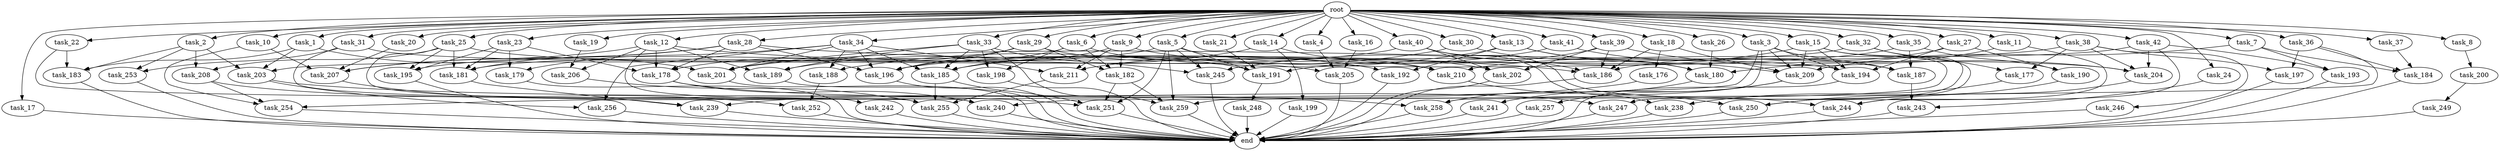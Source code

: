 digraph G {
  task_8 [size="102.400000"];
  task_239 [size="148605868441.600006"];
  task_252 [size="11166914969.600000"];
  task_189 [size="86758339379.200012"];
  task_17 [size="102.400000"];
  task_204 [size="252544077004.800018"];
  task_242 [size="13743895347.200001"];
  task_35 [size="102.400000"];
  task_26 [size="102.400000"];
  task_15 [size="102.400000"];
  task_178 [size="154618822656.000000"];
  task_251 [size="146887881523.200012"];
  task_209 [size="191555541401.600006"];
  task_211 [size="97925254348.800003"];
  task_255 [size="95348273971.200012"];
  task_206 [size="27487790694.400002"];
  task_33 [size="102.400000"];
  task_186 [size="201004469452.800018"];
  task_205 [size="35218731827.200005"];
  task_241 [size="13743895347.200001"];
  task_176 [size="7730941132.800000"];
  task_13 [size="102.400000"];
  task_22 [size="102.400000"];
  task_208 [size="24910810316.800003"];
  task_5 [size="102.400000"];
  task_36 [size="102.400000"];
  task_200 [size="7730941132.800000"];
  task_201 [size="189837554483.200012"];
  task_6 [size="102.400000"];
  task_7 [size="102.400000"];
  task_240 [size="14602888806.400002"];
  task_30 [size="102.400000"];
  task_3 [size="102.400000"];
  task_179 [size="73014444032.000000"];
  task_187 [size="66142496358.400002"];
  task_188 [size="63565515980.800003"];
  task_183 [size="83322365542.400009"];
  task_42 [size="102.400000"];
  task_193 [size="140874927308.800018"];
  task_41 [size="102.400000"];
  task_16 [size="102.400000"];
  task_191 [size="201863462912.000000"];
  task_27 [size="102.400000"];
  task_253 [size="107374182400.000000"];
  task_202 [size="152900835737.600006"];
  root [size="0.000000"];
  task_182 [size="104797202022.400009"];
  task_258 [size="182965606809.600006"];
  task_245 [size="155477816115.200012"];
  task_12 [size="102.400000"];
  task_21 [size="102.400000"];
  task_18 [size="102.400000"];
  task_180 [size="79886391705.600006"];
  task_31 [size="102.400000"];
  task_244 [size="82463372083.200012"];
  task_9 [size="102.400000"];
  task_192 [size="76450417868.800003"];
  task_28 [size="102.400000"];
  task_250 [size="115105123532.800003"];
  task_247 [size="113387136614.400009"];
  task_29 [size="102.400000"];
  task_185 [size="128849018880.000000"];
  task_34 [size="102.400000"];
  task_39 [size="102.400000"];
  task_238 [size="83322365542.400009"];
  task_10 [size="102.400000"];
  task_181 [size="158913789952.000000"];
  task_177 [size="140874927308.800018"];
  task_194 [size="217325345177.600006"];
  task_2 [size="102.400000"];
  end [size="0.000000"];
  task_184 [size="115105123532.800003"];
  task_197 [size="93630287052.800003"];
  task_38 [size="102.400000"];
  task_259 [size="135720966553.600006"];
  task_14 [size="102.400000"];
  task_210 [size="100502234726.400009"];
  task_24 [size="102.400000"];
  task_198 [size="38654705664.000000"];
  task_195 [size="48103633715.200005"];
  task_243 [size="99643241267.200012"];
  task_257 [size="13743895347.200001"];
  task_19 [size="102.400000"];
  task_32 [size="102.400000"];
  task_196 [size="190696547942.400024"];
  task_25 [size="102.400000"];
  task_4 [size="102.400000"];
  task_40 [size="102.400000"];
  task_207 [size="103938208563.200012"];
  task_254 [size="77309411328.000000"];
  task_23 [size="102.400000"];
  task_37 [size="102.400000"];
  task_256 [size="127990025420.800003"];
  task_1 [size="102.400000"];
  task_190 [size="85899345920.000000"];
  task_249 [size="54975581388.800003"];
  task_20 [size="102.400000"];
  task_246 [size="85899345920.000000"];
  task_203 [size="107374182400.000000"];
  task_199 [size="42090679500.800003"];
  task_11 [size="102.400000"];
  task_248 [size="85899345920.000000"];

  task_8 -> task_200 [size="75497472.000000"];
  task_239 -> end [size="1.000000"];
  task_252 -> end [size="1.000000"];
  task_189 -> end [size="1.000000"];
  task_17 -> end [size="1.000000"];
  task_204 -> task_244 [size="134217728.000000"];
  task_242 -> end [size="1.000000"];
  task_35 -> task_190 [size="301989888.000000"];
  task_35 -> task_196 [size="301989888.000000"];
  task_35 -> task_187 [size="301989888.000000"];
  task_26 -> task_180 [size="134217728.000000"];
  task_15 -> task_194 [size="536870912.000000"];
  task_15 -> task_245 [size="536870912.000000"];
  task_15 -> task_209 [size="536870912.000000"];
  task_15 -> task_247 [size="536870912.000000"];
  task_15 -> task_258 [size="536870912.000000"];
  task_178 -> task_247 [size="33554432.000000"];
  task_178 -> task_240 [size="33554432.000000"];
  task_251 -> end [size="1.000000"];
  task_209 -> task_257 [size="134217728.000000"];
  task_209 -> task_241 [size="134217728.000000"];
  task_211 -> task_255 [size="209715200.000000"];
  task_255 -> end [size="1.000000"];
  task_206 -> task_255 [size="209715200.000000"];
  task_33 -> task_185 [size="301989888.000000"];
  task_33 -> task_189 [size="301989888.000000"];
  task_33 -> task_259 [size="301989888.000000"];
  task_33 -> task_245 [size="301989888.000000"];
  task_33 -> task_201 [size="301989888.000000"];
  task_33 -> task_198 [size="301989888.000000"];
  task_186 -> end [size="1.000000"];
  task_205 -> end [size="1.000000"];
  task_241 -> end [size="1.000000"];
  task_176 -> task_239 [size="75497472.000000"];
  task_13 -> task_188 [size="209715200.000000"];
  task_13 -> task_180 [size="209715200.000000"];
  task_13 -> task_209 [size="209715200.000000"];
  task_13 -> task_192 [size="209715200.000000"];
  task_22 -> task_255 [size="301989888.000000"];
  task_22 -> task_183 [size="301989888.000000"];
  task_208 -> task_251 [size="411041792.000000"];
  task_208 -> task_254 [size="411041792.000000"];
  task_5 -> task_251 [size="679477248.000000"];
  task_5 -> task_259 [size="679477248.000000"];
  task_5 -> task_202 [size="679477248.000000"];
  task_5 -> task_245 [size="679477248.000000"];
  task_5 -> task_181 [size="679477248.000000"];
  task_5 -> task_191 [size="679477248.000000"];
  task_36 -> task_184 [size="75497472.000000"];
  task_36 -> task_197 [size="75497472.000000"];
  task_36 -> task_240 [size="75497472.000000"];
  task_200 -> task_249 [size="536870912.000000"];
  task_201 -> end [size="1.000000"];
  task_6 -> task_191 [size="75497472.000000"];
  task_6 -> task_196 [size="75497472.000000"];
  task_6 -> task_198 [size="75497472.000000"];
  task_6 -> task_182 [size="75497472.000000"];
  task_7 -> task_184 [size="838860800.000000"];
  task_7 -> task_209 [size="838860800.000000"];
  task_7 -> task_193 [size="838860800.000000"];
  task_240 -> end [size="1.000000"];
  task_30 -> task_185 [size="134217728.000000"];
  task_30 -> task_180 [size="134217728.000000"];
  task_3 -> task_194 [size="209715200.000000"];
  task_3 -> task_209 [size="209715200.000000"];
  task_3 -> task_259 [size="209715200.000000"];
  task_3 -> task_187 [size="209715200.000000"];
  task_3 -> task_254 [size="209715200.000000"];
  task_179 -> end [size="1.000000"];
  task_187 -> task_243 [size="134217728.000000"];
  task_188 -> task_252 [size="33554432.000000"];
  task_183 -> end [size="1.000000"];
  task_42 -> task_193 [size="536870912.000000"];
  task_42 -> task_204 [size="536870912.000000"];
  task_42 -> task_210 [size="536870912.000000"];
  task_42 -> task_244 [size="536870912.000000"];
  task_193 -> end [size="1.000000"];
  task_41 -> task_211 [size="134217728.000000"];
  task_41 -> task_187 [size="134217728.000000"];
  task_16 -> task_205 [size="134217728.000000"];
  task_191 -> task_248 [size="838860800.000000"];
  task_27 -> task_190 [size="536870912.000000"];
  task_27 -> task_194 [size="536870912.000000"];
  task_27 -> task_186 [size="536870912.000000"];
  task_253 -> end [size="1.000000"];
  task_202 -> end [size="1.000000"];
  root -> task_8 [size="1.000000"];
  root -> task_14 [size="1.000000"];
  root -> task_24 [size="1.000000"];
  root -> task_13 [size="1.000000"];
  root -> task_33 [size="1.000000"];
  root -> task_12 [size="1.000000"];
  root -> task_21 [size="1.000000"];
  root -> task_18 [size="1.000000"];
  root -> task_22 [size="1.000000"];
  root -> task_31 [size="1.000000"];
  root -> task_9 [size="1.000000"];
  root -> task_5 [size="1.000000"];
  root -> task_39 [size="1.000000"];
  root -> task_36 [size="1.000000"];
  root -> task_32 [size="1.000000"];
  root -> task_26 [size="1.000000"];
  root -> task_15 [size="1.000000"];
  root -> task_6 [size="1.000000"];
  root -> task_4 [size="1.000000"];
  root -> task_25 [size="1.000000"];
  root -> task_40 [size="1.000000"];
  root -> task_30 [size="1.000000"];
  root -> task_34 [size="1.000000"];
  root -> task_3 [size="1.000000"];
  root -> task_19 [size="1.000000"];
  root -> task_10 [size="1.000000"];
  root -> task_23 [size="1.000000"];
  root -> task_37 [size="1.000000"];
  root -> task_42 [size="1.000000"];
  root -> task_1 [size="1.000000"];
  root -> task_11 [size="1.000000"];
  root -> task_17 [size="1.000000"];
  root -> task_2 [size="1.000000"];
  root -> task_41 [size="1.000000"];
  root -> task_29 [size="1.000000"];
  root -> task_20 [size="1.000000"];
  root -> task_35 [size="1.000000"];
  root -> task_7 [size="1.000000"];
  root -> task_27 [size="1.000000"];
  root -> task_38 [size="1.000000"];
  root -> task_28 [size="1.000000"];
  root -> task_16 [size="1.000000"];
  task_182 -> task_251 [size="134217728.000000"];
  task_182 -> task_259 [size="134217728.000000"];
  task_258 -> end [size="1.000000"];
  task_245 -> end [size="1.000000"];
  task_12 -> task_189 [size="134217728.000000"];
  task_12 -> task_207 [size="134217728.000000"];
  task_12 -> task_242 [size="134217728.000000"];
  task_12 -> task_205 [size="134217728.000000"];
  task_12 -> task_178 [size="134217728.000000"];
  task_12 -> task_206 [size="134217728.000000"];
  task_21 -> task_191 [size="536870912.000000"];
  task_18 -> task_176 [size="75497472.000000"];
  task_18 -> task_209 [size="75497472.000000"];
  task_18 -> task_186 [size="75497472.000000"];
  task_180 -> task_258 [size="411041792.000000"];
  task_31 -> task_194 [size="838860800.000000"];
  task_31 -> task_239 [size="838860800.000000"];
  task_31 -> task_253 [size="838860800.000000"];
  task_244 -> end [size="1.000000"];
  task_9 -> task_185 [size="411041792.000000"];
  task_9 -> task_204 [size="411041792.000000"];
  task_9 -> task_182 [size="411041792.000000"];
  task_9 -> task_211 [size="411041792.000000"];
  task_192 -> end [size="1.000000"];
  task_28 -> task_181 [size="536870912.000000"];
  task_28 -> task_186 [size="536870912.000000"];
  task_28 -> task_207 [size="536870912.000000"];
  task_28 -> task_178 [size="536870912.000000"];
  task_28 -> task_196 [size="536870912.000000"];
  task_250 -> end [size="1.000000"];
  task_247 -> end [size="1.000000"];
  task_29 -> task_182 [size="536870912.000000"];
  task_29 -> task_196 [size="536870912.000000"];
  task_29 -> task_178 [size="536870912.000000"];
  task_29 -> task_192 [size="536870912.000000"];
  task_185 -> task_251 [size="209715200.000000"];
  task_185 -> task_255 [size="209715200.000000"];
  task_34 -> task_185 [size="411041792.000000"];
  task_34 -> task_179 [size="411041792.000000"];
  task_34 -> task_201 [size="411041792.000000"];
  task_34 -> task_188 [size="411041792.000000"];
  task_34 -> task_196 [size="411041792.000000"];
  task_34 -> task_256 [size="411041792.000000"];
  task_34 -> task_211 [size="411041792.000000"];
  task_39 -> task_191 [size="679477248.000000"];
  task_39 -> task_202 [size="679477248.000000"];
  task_39 -> task_204 [size="679477248.000000"];
  task_39 -> task_186 [size="679477248.000000"];
  task_238 -> end [size="1.000000"];
  task_10 -> task_207 [size="134217728.000000"];
  task_10 -> task_254 [size="134217728.000000"];
  task_181 -> task_239 [size="536870912.000000"];
  task_177 -> task_238 [size="679477248.000000"];
  task_194 -> end [size="1.000000"];
  task_2 -> task_208 [size="209715200.000000"];
  task_2 -> task_183 [size="209715200.000000"];
  task_2 -> task_253 [size="209715200.000000"];
  task_2 -> task_203 [size="209715200.000000"];
  task_184 -> end [size="1.000000"];
  task_197 -> end [size="1.000000"];
  task_38 -> task_201 [size="838860800.000000"];
  task_38 -> task_204 [size="838860800.000000"];
  task_38 -> task_197 [size="838860800.000000"];
  task_38 -> task_246 [size="838860800.000000"];
  task_38 -> task_177 [size="838860800.000000"];
  task_259 -> end [size="1.000000"];
  task_14 -> task_189 [size="411041792.000000"];
  task_14 -> task_199 [size="411041792.000000"];
  task_14 -> task_210 [size="411041792.000000"];
  task_210 -> task_250 [size="411041792.000000"];
  task_24 -> task_243 [size="838860800.000000"];
  task_198 -> end [size="1.000000"];
  task_195 -> end [size="1.000000"];
  task_243 -> end [size="1.000000"];
  task_257 -> end [size="1.000000"];
  task_19 -> task_206 [size="134217728.000000"];
  task_32 -> task_203 [size="536870912.000000"];
  task_32 -> task_247 [size="536870912.000000"];
  task_32 -> task_177 [size="536870912.000000"];
  task_196 -> end [size="1.000000"];
  task_25 -> task_181 [size="33554432.000000"];
  task_25 -> task_195 [size="33554432.000000"];
  task_25 -> task_210 [size="33554432.000000"];
  task_25 -> task_240 [size="33554432.000000"];
  task_25 -> task_208 [size="33554432.000000"];
  task_4 -> task_205 [size="75497472.000000"];
  task_40 -> task_238 [size="134217728.000000"];
  task_40 -> task_202 [size="134217728.000000"];
  task_40 -> task_195 [size="134217728.000000"];
  task_40 -> task_186 [size="134217728.000000"];
  task_40 -> task_244 [size="134217728.000000"];
  task_207 -> task_252 [size="75497472.000000"];
  task_254 -> end [size="1.000000"];
  task_23 -> task_181 [size="301989888.000000"];
  task_23 -> task_195 [size="301989888.000000"];
  task_23 -> task_178 [size="301989888.000000"];
  task_23 -> task_179 [size="301989888.000000"];
  task_37 -> task_184 [size="209715200.000000"];
  task_256 -> end [size="1.000000"];
  task_1 -> task_201 [size="301989888.000000"];
  task_1 -> task_183 [size="301989888.000000"];
  task_1 -> task_203 [size="301989888.000000"];
  task_190 -> task_250 [size="411041792.000000"];
  task_249 -> end [size="1.000000"];
  task_20 -> task_207 [size="209715200.000000"];
  task_246 -> end [size="1.000000"];
  task_203 -> task_256 [size="838860800.000000"];
  task_203 -> task_258 [size="838860800.000000"];
  task_199 -> end [size="1.000000"];
  task_11 -> task_250 [size="301989888.000000"];
  task_11 -> task_180 [size="301989888.000000"];
  task_248 -> end [size="1.000000"];
}
